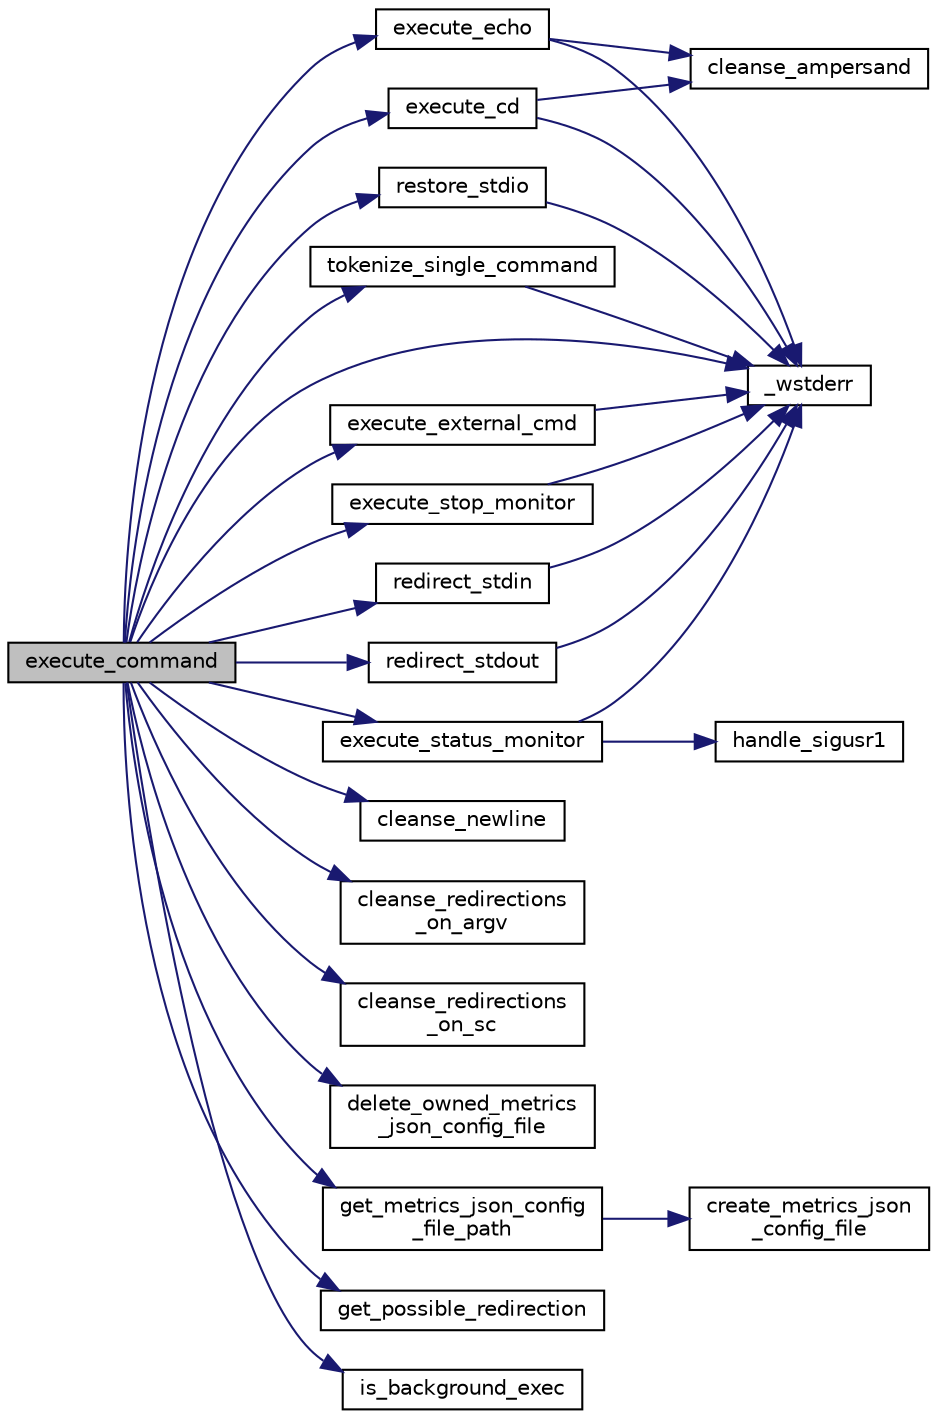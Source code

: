 digraph "execute_command"
{
 // LATEX_PDF_SIZE
  edge [fontname="Helvetica",fontsize="10",labelfontname="Helvetica",labelfontsize="10"];
  node [fontname="Helvetica",fontsize="10",shape=record];
  rankdir="LR";
  Node1 [label="execute_command",height=0.2,width=0.4,color="black", fillcolor="grey75", style="filled", fontcolor="black",tooltip="Executes certain command, could be an internal one, external one, or unexistent."];
  Node1 -> Node2 [color="midnightblue",fontsize="10",style="solid",fontname="Helvetica"];
  Node2 [label="_wstderr",height=0.2,width=0.4,color="black", fillcolor="white", style="filled",URL="$shell_8c.html#a7bd584762a177ee757e6c16df784b455",tooltip="Monkeypatch of perror and fprintf(stderr, ...). Needed due to \"bad\" management of some IDE/Shell term..."];
  Node1 -> Node3 [color="midnightblue",fontsize="10",style="solid",fontname="Helvetica"];
  Node3 [label="cleanse_newline",height=0.2,width=0.4,color="black", fillcolor="white", style="filled",URL="$cmd__utils_8h.html#a8ba9adbcc39182f6fb91074058cdbba6",tooltip="If the arg has a newline at its end, it gets wiped. Modifies the arg."];
  Node1 -> Node4 [color="midnightblue",fontsize="10",style="solid",fontname="Helvetica"];
  Node4 [label="cleanse_redirections\l_on_argv",height=0.2,width=0.4,color="black", fillcolor="white", style="filled",URL="$cmd__utils_8h.html#a79bb93001d865e690b527adbc02c9875",tooltip="As redirections are expected at the end of the single command, clean them from argv."];
  Node1 -> Node5 [color="midnightblue",fontsize="10",style="solid",fontname="Helvetica"];
  Node5 [label="cleanse_redirections\l_on_sc",height=0.2,width=0.4,color="black", fillcolor="white", style="filled",URL="$cmd__utils_8h.html#aa2a87d0c8520665c8e8e45d7e2fe263f",tooltip="Cleanse redirection on single command, non-tokenized."];
  Node1 -> Node6 [color="midnightblue",fontsize="10",style="solid",fontname="Helvetica"];
  Node6 [label="delete_owned_metrics\l_json_config_file",height=0.2,width=0.4,color="black", fillcolor="white", style="filled",URL="$metrics__utils_8h.html#a6a5b93a2d0b606d2672c545bb99a223a",tooltip="Deletes the owned (created by this app) \"metrics\" JSON configuration file, if exist."];
  Node1 -> Node7 [color="midnightblue",fontsize="10",style="solid",fontname="Helvetica"];
  Node7 [label="execute_cd",height=0.2,width=0.4,color="black", fillcolor="white", style="filled",URL="$shell_8c.html#a121644815b8d2139517af1b0fcb224a7",tooltip="\"Change directory\" internal command."];
  Node7 -> Node2 [color="midnightblue",fontsize="10",style="solid",fontname="Helvetica"];
  Node7 -> Node8 [color="midnightblue",fontsize="10",style="solid",fontname="Helvetica"];
  Node8 [label="cleanse_ampersand",height=0.2,width=0.4,color="black", fillcolor="white", style="filled",URL="$cmd__utils_8h.html#a124771442ef05367e7ed24387026a1d2",tooltip="This function doesn't check for valid arg, it expects a valid string with \" &\" at the end,..."];
  Node1 -> Node9 [color="midnightblue",fontsize="10",style="solid",fontname="Helvetica"];
  Node9 [label="execute_echo",height=0.2,width=0.4,color="black", fillcolor="white", style="filled",URL="$shell_8c.html#a88c08ecc0f729e68b05fc86066ff2eab",tooltip="\"Echo\" internal command."];
  Node9 -> Node2 [color="midnightblue",fontsize="10",style="solid",fontname="Helvetica"];
  Node9 -> Node8 [color="midnightblue",fontsize="10",style="solid",fontname="Helvetica"];
  Node1 -> Node10 [color="midnightblue",fontsize="10",style="solid",fontname="Helvetica"];
  Node10 [label="execute_external_cmd",height=0.2,width=0.4,color="black", fillcolor="white", style="filled",URL="$shell_8c.html#a333d6f4126a287353b16105b4abf75ec",tooltip="Potential external command execution."];
  Node10 -> Node2 [color="midnightblue",fontsize="10",style="solid",fontname="Helvetica"];
  Node1 -> Node11 [color="midnightblue",fontsize="10",style="solid",fontname="Helvetica"];
  Node11 [label="execute_status_monitor",height=0.2,width=0.4,color="black", fillcolor="white", style="filled",URL="$shell_8c.html#abad62862aacbcb4b909861896ffe5c65",tooltip="Executes the \"status_monitor\" command, that shows the \"metrics\" app, if it was init by this Shell."];
  Node11 -> Node2 [color="midnightblue",fontsize="10",style="solid",fontname="Helvetica"];
  Node11 -> Node12 [color="midnightblue",fontsize="10",style="solid",fontname="Helvetica"];
  Node12 [label="handle_sigusr1",height=0.2,width=0.4,color="black", fillcolor="white", style="filled",URL="$shell_8c.html#a3e3adb40b5b0c20ad16406bbb0c2d7bf",tooltip="You don't call this function directly, this is a handler."];
  Node1 -> Node13 [color="midnightblue",fontsize="10",style="solid",fontname="Helvetica"];
  Node13 [label="execute_stop_monitor",height=0.2,width=0.4,color="black", fillcolor="white", style="filled",URL="$shell_8c.html#ad744f4ce34f8239da8225ff97ce8c627",tooltip="Executes the \"stop_monitor\" command, which stops the \"metrics\" app, if it was init by this Shell."];
  Node13 -> Node2 [color="midnightblue",fontsize="10",style="solid",fontname="Helvetica"];
  Node1 -> Node14 [color="midnightblue",fontsize="10",style="solid",fontname="Helvetica"];
  Node14 [label="get_metrics_json_config\l_file_path",height=0.2,width=0.4,color="black", fillcolor="white", style="filled",URL="$metrics__utils_8h.html#a2b42765f3507acbadc050e9ebebb0394",tooltip="According to argv passed by the user of the shell, parses them and get the path to the \"metrics\" conf..."];
  Node14 -> Node15 [color="midnightblue",fontsize="10",style="solid",fontname="Helvetica"];
  Node15 [label="create_metrics_json\l_config_file",height=0.2,width=0.4,color="black", fillcolor="white", style="filled",URL="$metrics__utils_8h.html#aa1d55b67bd927bc04f8c93e29d5ad301",tooltip="Creates the \"metrics\" JSON configuration file, that it's going to use."];
  Node1 -> Node16 [color="midnightblue",fontsize="10",style="solid",fontname="Helvetica"];
  Node16 [label="get_possible_redirection",height=0.2,width=0.4,color="black", fillcolor="white", style="filled",URL="$cmd__utils_8h.html#ac4dcd56111788307fbd922f1a123b969",tooltip="From a list of tokenized argv strings, check if stdin redirection is found and if it does,..."];
  Node1 -> Node17 [color="midnightblue",fontsize="10",style="solid",fontname="Helvetica"];
  Node17 [label="is_background_exec",height=0.2,width=0.4,color="black", fillcolor="white", style="filled",URL="$cmd__utils_8h.html#a1b9d35e448bdadfdbb784a21cd57ddc0",tooltip="Checks for \"&\" existence at the end of the command, \"removing\" it from the tokens array."];
  Node1 -> Node18 [color="midnightblue",fontsize="10",style="solid",fontname="Helvetica"];
  Node18 [label="redirect_stdin",height=0.2,width=0.4,color="black", fillcolor="white", style="filled",URL="$shell_8c.html#a1422ffcfbde15977098f106f8ed54dd3",tooltip="Redirects the stdin to a specific existent (hopefully) file."];
  Node18 -> Node2 [color="midnightblue",fontsize="10",style="solid",fontname="Helvetica"];
  Node1 -> Node19 [color="midnightblue",fontsize="10",style="solid",fontname="Helvetica"];
  Node19 [label="redirect_stdout",height=0.2,width=0.4,color="black", fillcolor="white", style="filled",URL="$shell_8c.html#a934f2bca8b7f90cf88054d6a4c3cfd32",tooltip="Redirects the stdout to a specific existent or inexistent (will get created) file."];
  Node19 -> Node2 [color="midnightblue",fontsize="10",style="solid",fontname="Helvetica"];
  Node1 -> Node20 [color="midnightblue",fontsize="10",style="solid",fontname="Helvetica"];
  Node20 [label="restore_stdio",height=0.2,width=0.4,color="black", fillcolor="white", style="filled",URL="$shell_8c.html#a3447fc0dbbdf2721b2068b564db5fbe0",tooltip="Restores stdin to its original fd for the current process."];
  Node20 -> Node2 [color="midnightblue",fontsize="10",style="solid",fontname="Helvetica"];
  Node1 -> Node21 [color="midnightblue",fontsize="10",style="solid",fontname="Helvetica"];
  Node21 [label="tokenize_single_command",height=0.2,width=0.4,color="black", fillcolor="white", style="filled",URL="$shell_8c.html#a4ad4ac7c1939f555531896857a30424b",tooltip="Passed a single command, tokenize it, and return an array with each token."];
  Node21 -> Node2 [color="midnightblue",fontsize="10",style="solid",fontname="Helvetica"];
}
